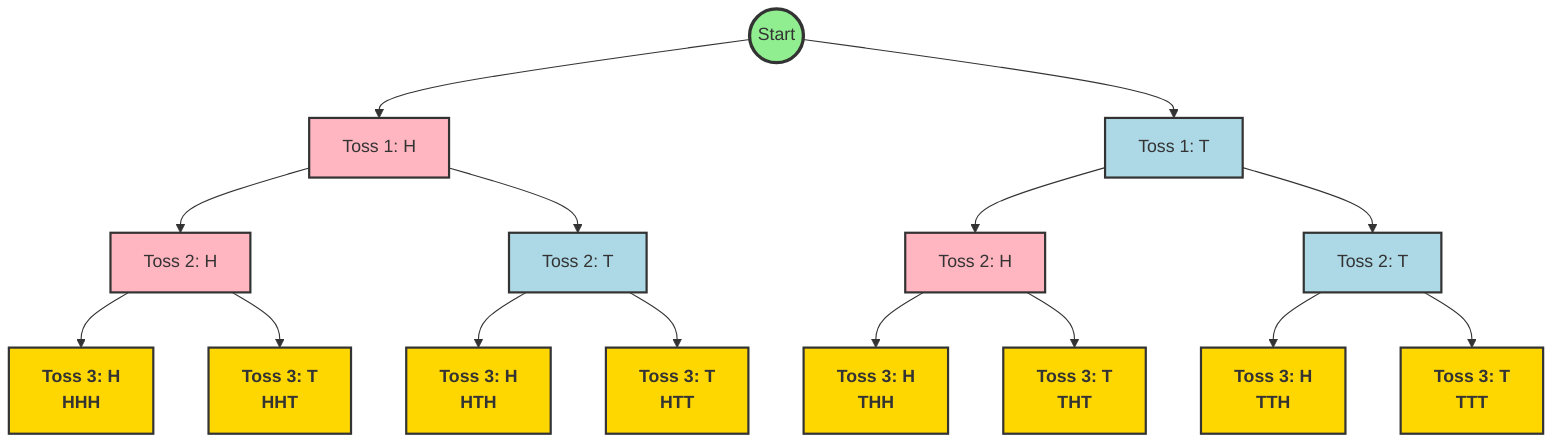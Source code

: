flowchart TB
    Start(("Start"))
    
    Start --> T1H["Toss 1: H"]
    Start --> T1T["Toss 1: T"]
    
    T1H --> T2H_H["Toss 2: H"]
    T1H --> T2H_T["Toss 2: T"]
    
    T1T --> T2T_H["Toss 2: H"]
    T1T --> T2T_T["Toss 2: T"]
    
    T2H_H --> T3HH_H["Toss 3: H<br/><b>HHH</b>"]
    T2H_H --> T3HH_T["Toss 3: T<br/><b>HHT</b>"]
    
    T2H_T --> T3HT_H["Toss 3: H<br/><b>HTH</b>"]
    T2H_T --> T3HT_T["Toss 3: T<br/><b>HTT</b>"]
    
    T2T_H --> T3TH_H["Toss 3: H<br/><b>THH</b>"]
    T2T_H --> T3TH_T["Toss 3: T<br/><b>THT</b>"]
    
    T2T_T --> T3TT_H["Toss 3: H<br/><b>TTH</b>"]
    T2T_T --> T3TT_T["Toss 3: T<br/><b>TTT</b>"]
    
    classDef startStyle fill:#90EE90,stroke:#333,stroke-width:3px
    classDef headStyle fill:#FFB6C1,stroke:#333,stroke-width:2px
    classDef tailStyle fill:#ADD8E6,stroke:#333,stroke-width:2px
    classDef outcomeStyle fill:#FFD700,stroke:#333,stroke-width:2px,font-weight:bold
    
    class Start startStyle
    class T1H,T2H_H,T2T_H,T3HH_H,T3HT_H,T3TH_H,T3TT_H headStyle
    class T1T,T2H_T,T2T_T,T3HH_T,T3HT_T,T3TH_T,T3TT_T tailStyle
    class T3HH_H,T3HH_T,T3HT_H,T3HT_T,T3TH_H,T3TH_T,T3TT_H,T3TT_T outcomeStyle
